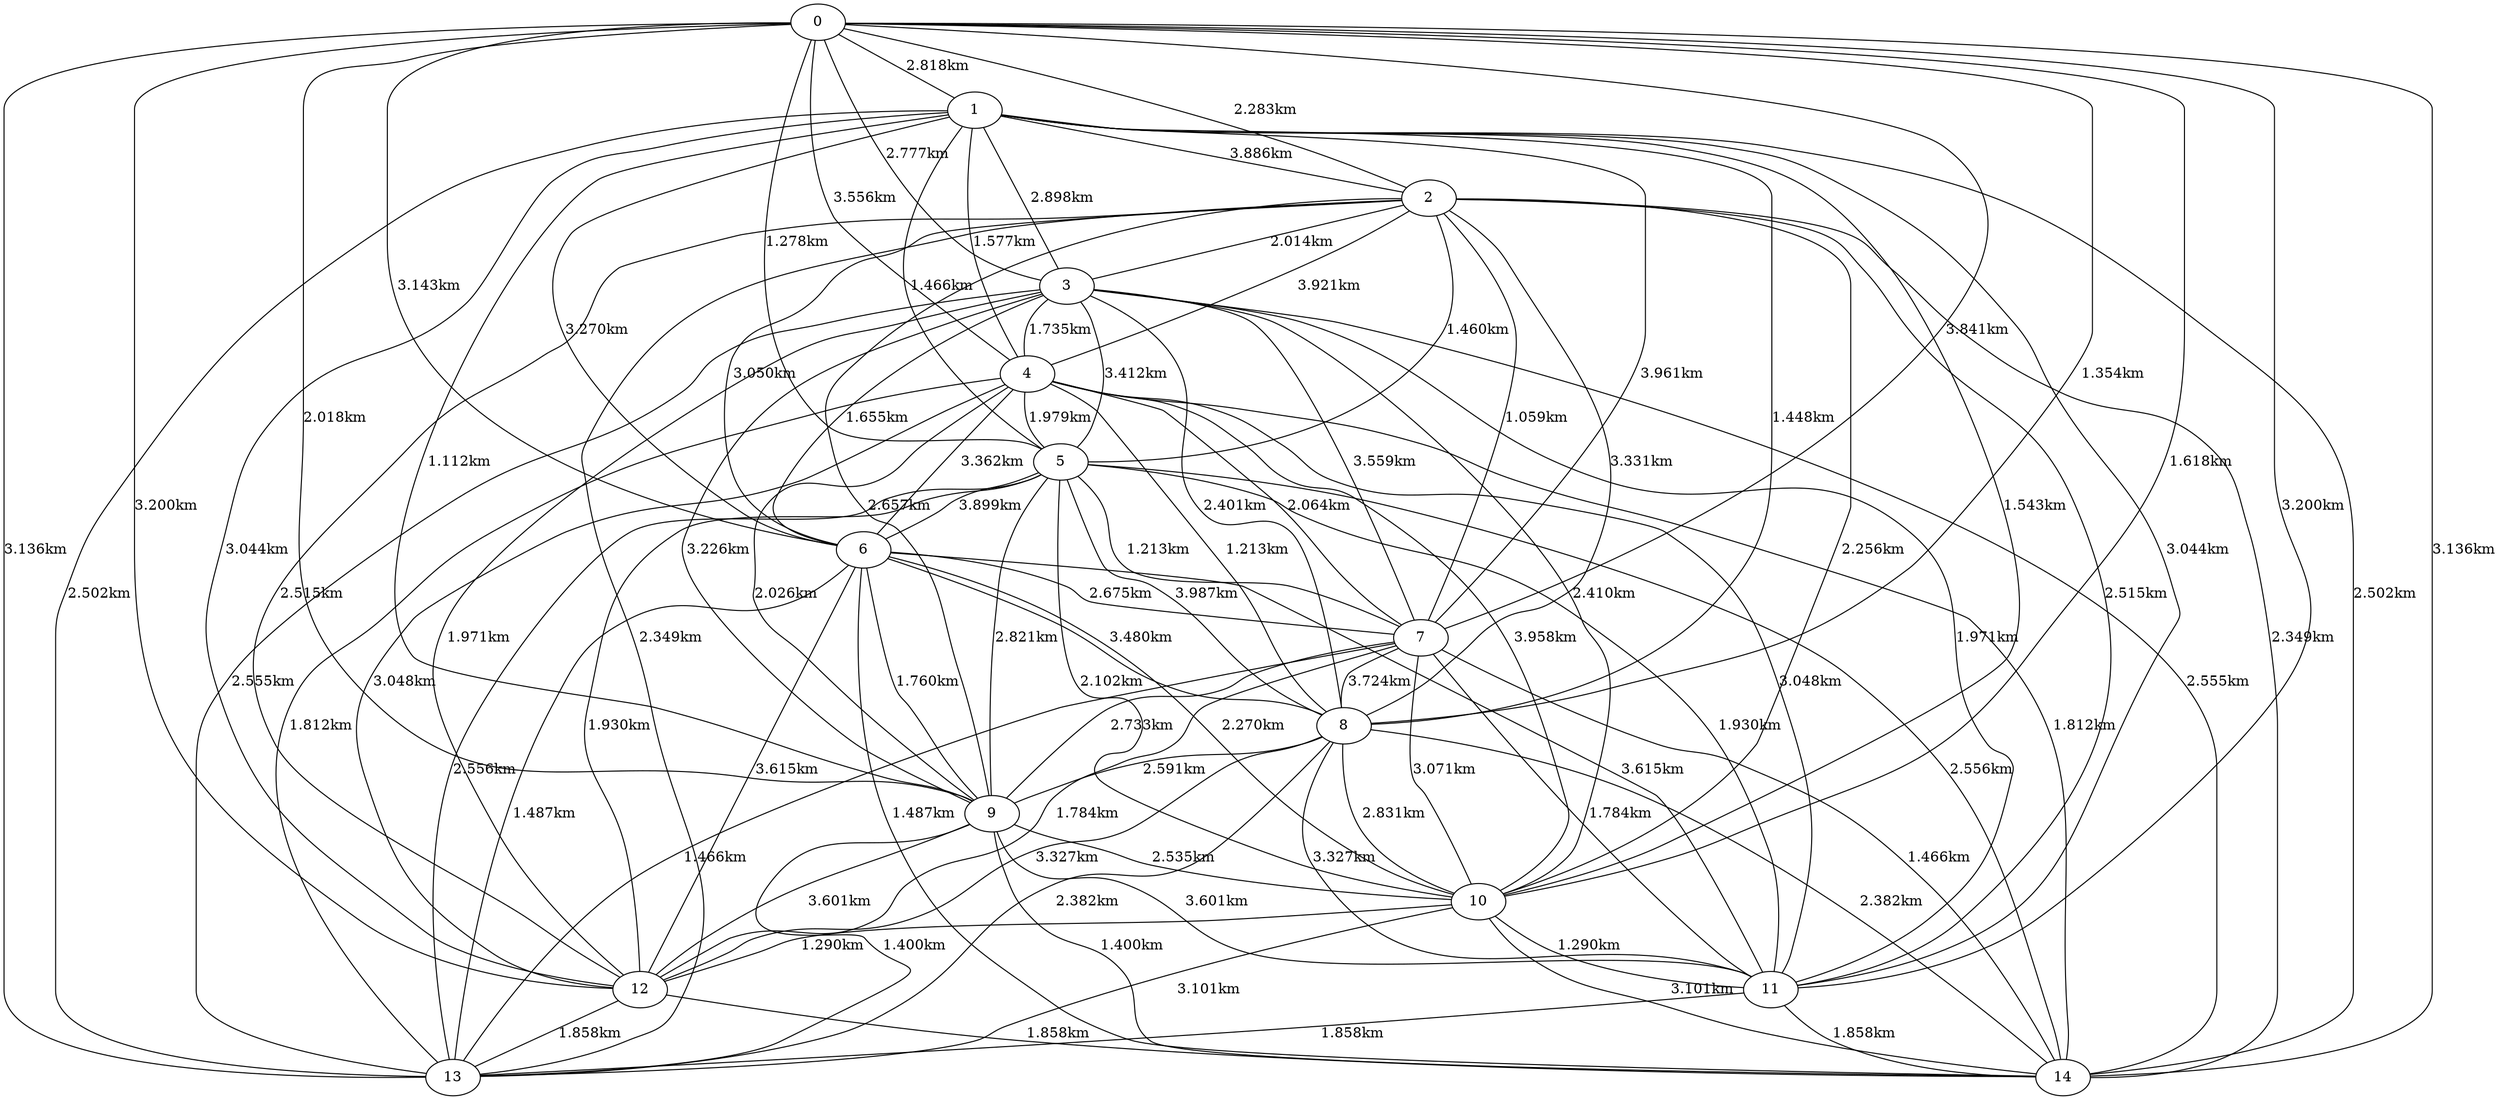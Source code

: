 strict graph {
0--1 [label =  "2.818km"];
0--2 [label =  "2.283km"];
0--3 [label =  "2.777km"];
0--4 [label =  "3.556km"];
0--5 [label =  "1.278km"];
0--6 [label =  "3.143km"];
0--7 [label =  "3.841km"];
0--8 [label =  "1.354km"];
0--9 [label =  "2.018km"];
0--10 [label =  "1.618km"];
0--11 [label =  "3.200km"];
0--12 [label =  "3.200km"];
0--13 [label =  "3.136km"];
0--14 [label =  "3.136km"];
1--2 [label =  "3.886km"];
1--3 [label =  "2.898km"];
1--4 [label =  "1.577km"];
1--5 [label =  "1.466km"];
1--6 [label =  "3.270km"];
1--7 [label =  "3.961km"];
1--8 [label =  "1.448km"];
1--9 [label =  "1.112km"];
1--10 [label =  "1.543km"];
1--11 [label =  "3.044km"];
1--12 [label =  "3.044km"];
1--13 [label =  "2.502km"];
1--14 [label =  "2.502km"];
2--1 [label =  "3.886km"];
2--3 [label =  "2.014km"];
2--4 [label =  "3.921km"];
2--5 [label =  "1.460km"];
2--6 [label =  "3.050km"];
2--7 [label =  "1.059km"];
2--8 [label =  "3.331km"];
2--9 [label =  "2.657km"];
2--10 [label =  "2.256km"];
2--11 [label =  "2.515km"];
2--12 [label =  "2.515km"];
2--13 [label =  "2.349km"];
2--14 [label =  "2.349km"];
3--1 [label =  "2.898km"];
3--2 [label =  "2.014km"];
3--4 [label =  "1.735km"];
3--5 [label =  "3.412km"];
3--6 [label =  "1.655km"];
3--7 [label =  "3.559km"];
3--8 [label =  "2.401km"];
3--9 [label =  "3.226km"];
3--10 [label =  "2.410km"];
3--11 [label =  "1.971km"];
3--12 [label =  "1.971km"];
3--13 [label =  "2.555km"];
3--14 [label =  "2.555km"];
4--1 [label =  "1.577km"];
4--2 [label =  "3.921km"];
4--3 [label =  "1.735km"];
4--5 [label =  "1.979km"];
4--6 [label =  "3.362km"];
4--7 [label =  "2.064km"];
4--8 [label =  "1.213km"];
4--9 [label =  "2.026km"];
4--10 [label =  "3.958km"];
4--11 [label =  "3.048km"];
4--12 [label =  "3.048km"];
4--13 [label =  "1.812km"];
4--14 [label =  "1.812km"];
5--1 [label =  "1.466km"];
5--2 [label =  "1.460km"];
5--3 [label =  "3.412km"];
5--4 [label =  "1.979km"];
5--6 [label =  "3.899km"];
5--7 [label =  "1.213km"];
5--8 [label =  "3.987km"];
5--9 [label =  "2.821km"];
5--10 [label =  "2.102km"];
5--11 [label =  "1.930km"];
5--12 [label =  "1.930km"];
5--13 [label =  "2.556km"];
5--14 [label =  "2.556km"];
6--1 [label =  "3.270km"];
6--2 [label =  "3.050km"];
6--3 [label =  "1.655km"];
6--4 [label =  "3.362km"];
6--5 [label =  "3.899km"];
6--7 [label =  "2.675km"];
6--8 [label =  "3.480km"];
6--9 [label =  "1.760km"];
6--10 [label =  "2.270km"];
6--11 [label =  "3.615km"];
6--12 [label =  "3.615km"];
6--13 [label =  "1.487km"];
6--14 [label =  "1.487km"];
7--1 [label =  "3.961km"];
7--2 [label =  "1.059km"];
7--3 [label =  "3.559km"];
7--4 [label =  "2.064km"];
7--5 [label =  "1.213km"];
7--6 [label =  "2.675km"];
7--8 [label =  "3.724km"];
7--9 [label =  "2.733km"];
7--10 [label =  "3.071km"];
7--11 [label =  "1.784km"];
7--12 [label =  "1.784km"];
7--13 [label =  "1.466km"];
7--14 [label =  "1.466km"];
8--1 [label =  "1.448km"];
8--2 [label =  "3.331km"];
8--3 [label =  "2.401km"];
8--4 [label =  "1.213km"];
8--5 [label =  "3.987km"];
8--6 [label =  "3.480km"];
8--7 [label =  "3.724km"];
8--9 [label =  "2.591km"];
8--10 [label =  "2.831km"];
8--11 [label =  "3.327km"];
8--12 [label =  "3.327km"];
8--13 [label =  "2.382km"];
8--14 [label =  "2.382km"];
9--1 [label =  "1.112km"];
9--2 [label =  "2.657km"];
9--3 [label =  "3.226km"];
9--4 [label =  "2.026km"];
9--5 [label =  "2.821km"];
9--6 [label =  "1.760km"];
9--7 [label =  "2.733km"];
9--8 [label =  "2.591km"];
9--10 [label =  "2.535km"];
9--11 [label =  "3.601km"];
9--12 [label =  "3.601km"];
9--13 [label =  "1.400km"];
9--14 [label =  "1.400km"];
10--1 [label =  "1.543km"];
10--2 [label =  "2.256km"];
10--3 [label =  "2.410km"];
10--4 [label =  "3.958km"];
10--5 [label =  "2.102km"];
10--6 [label =  "2.270km"];
10--7 [label =  "3.071km"];
10--8 [label =  "2.831km"];
10--9 [label =  "2.535km"];
10--11 [label =  "1.290km"];
10--12 [label =  "1.290km"];
10--13 [label =  "3.101km"];
10--14 [label =  "3.101km"];
11--1 [label =  "3.044km"];
11--2 [label =  "2.515km"];
11--3 [label =  "1.971km"];
11--4 [label =  "3.048km"];
11--5 [label =  "1.930km"];
11--6 [label =  "3.615km"];
11--7 [label =  "1.784km"];
11--8 [label =  "3.327km"];
11--9 [label =  "3.601km"];
11--10 [label =  "1.290km"];
11--13 [label =  "1.858km"];
11--14 [label =  "1.858km"];
12--1 [label =  "3.044km"];
12--2 [label =  "2.515km"];
12--3 [label =  "1.971km"];
12--4 [label =  "3.048km"];
12--5 [label =  "1.930km"];
12--6 [label =  "3.615km"];
12--7 [label =  "1.784km"];
12--8 [label =  "3.327km"];
12--9 [label =  "3.601km"];
12--10 [label =  "1.290km"];
12--13 [label =  "1.858km"];
12--14 [label =  "1.858km"];
13--1 [label =  "2.502km"];
13--2 [label =  "2.349km"];
13--3 [label =  "2.555km"];
13--4 [label =  "1.812km"];
13--5 [label =  "2.556km"];
13--6 [label =  "1.487km"];
13--7 [label =  "1.466km"];
13--8 [label =  "2.382km"];
13--9 [label =  "1.400km"];
13--10 [label =  "3.101km"];
13--11 [label =  "1.858km"];
13--12 [label =  "1.858km"];
14--1 [label =  "2.502km"];
14--2 [label =  "2.349km"];
14--3 [label =  "2.555km"];
14--4 [label =  "1.812km"];
14--5 [label =  "2.556km"];
14--6 [label =  "1.487km"];
14--7 [label =  "1.466km"];
14--8 [label =  "2.382km"];
14--9 [label =  "1.400km"];
14--10 [label =  "3.101km"];
14--11 [label =  "1.858km"];
14--12 [label =  "1.858km"];
}